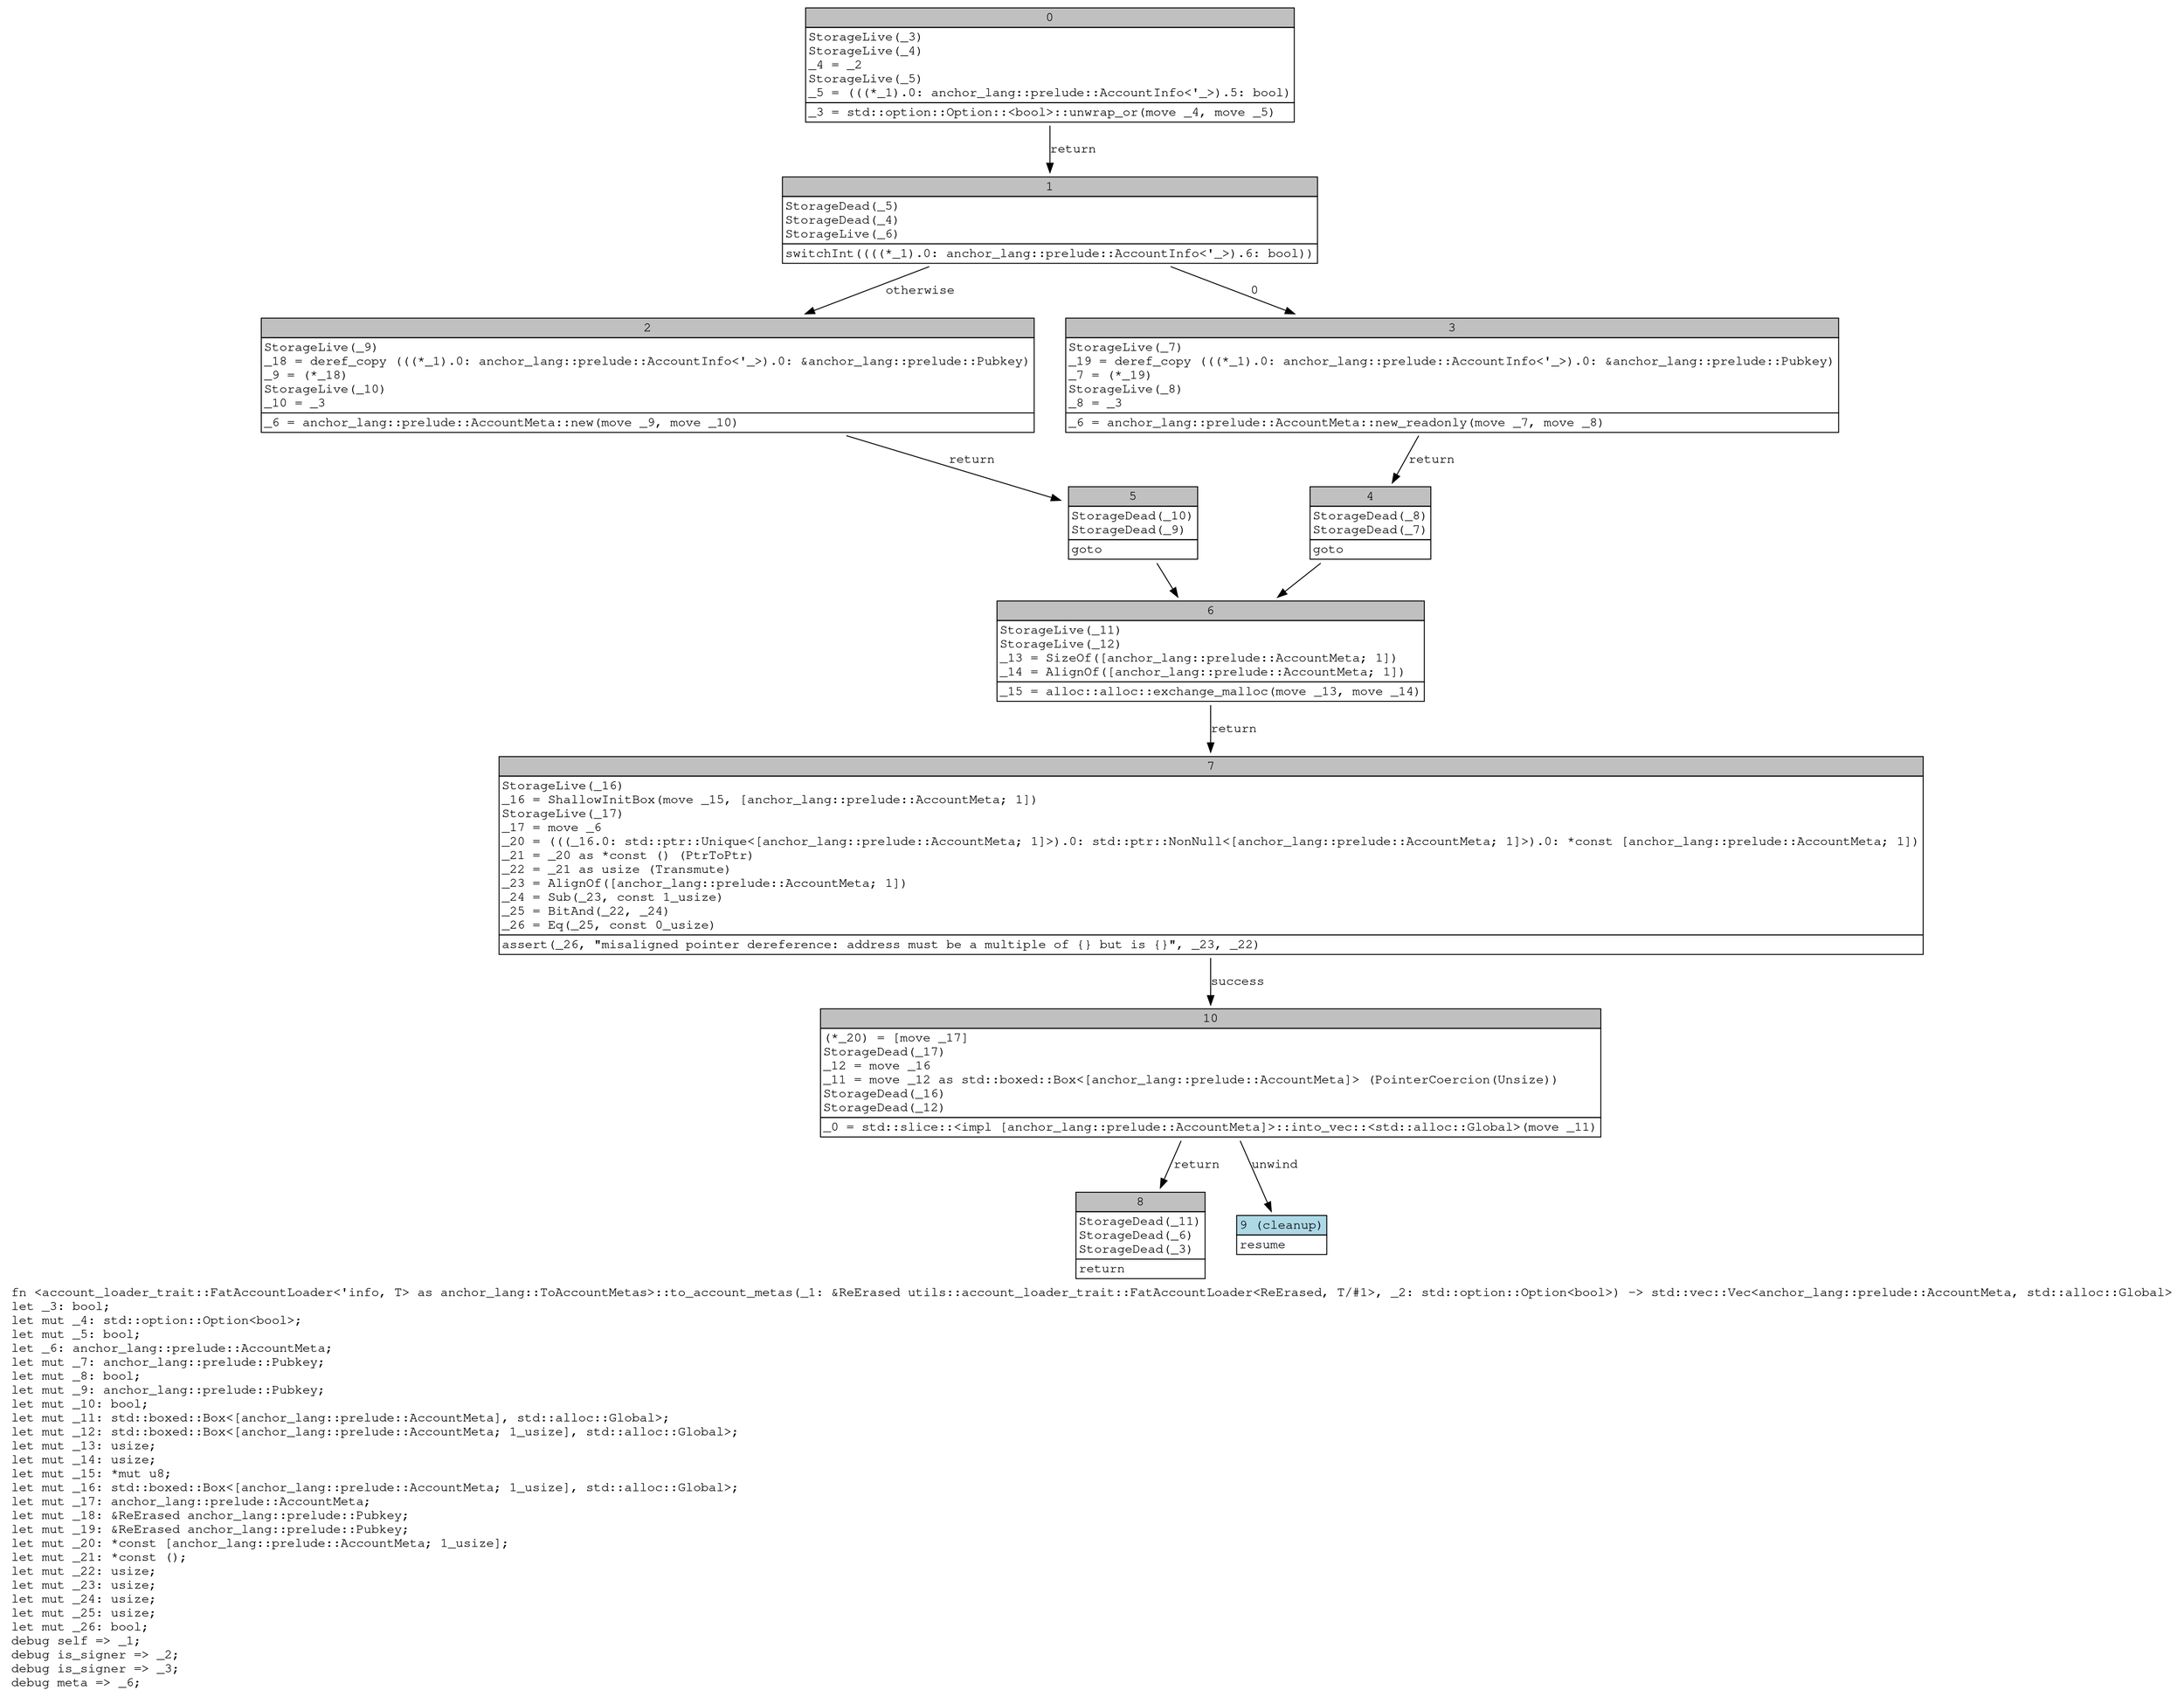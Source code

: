 digraph Mir_0_2151 {
    graph [fontname="Courier, monospace"];
    node [fontname="Courier, monospace"];
    edge [fontname="Courier, monospace"];
    label=<fn &lt;account_loader_trait::FatAccountLoader&lt;'info, T&gt; as anchor_lang::ToAccountMetas&gt;::to_account_metas(_1: &amp;ReErased utils::account_loader_trait::FatAccountLoader&lt;ReErased, T/#1&gt;, _2: std::option::Option&lt;bool&gt;) -&gt; std::vec::Vec&lt;anchor_lang::prelude::AccountMeta, std::alloc::Global&gt;<br align="left"/>let _3: bool;<br align="left"/>let mut _4: std::option::Option&lt;bool&gt;;<br align="left"/>let mut _5: bool;<br align="left"/>let _6: anchor_lang::prelude::AccountMeta;<br align="left"/>let mut _7: anchor_lang::prelude::Pubkey;<br align="left"/>let mut _8: bool;<br align="left"/>let mut _9: anchor_lang::prelude::Pubkey;<br align="left"/>let mut _10: bool;<br align="left"/>let mut _11: std::boxed::Box&lt;[anchor_lang::prelude::AccountMeta], std::alloc::Global&gt;;<br align="left"/>let mut _12: std::boxed::Box&lt;[anchor_lang::prelude::AccountMeta; 1_usize], std::alloc::Global&gt;;<br align="left"/>let mut _13: usize;<br align="left"/>let mut _14: usize;<br align="left"/>let mut _15: *mut u8;<br align="left"/>let mut _16: std::boxed::Box&lt;[anchor_lang::prelude::AccountMeta; 1_usize], std::alloc::Global&gt;;<br align="left"/>let mut _17: anchor_lang::prelude::AccountMeta;<br align="left"/>let mut _18: &amp;ReErased anchor_lang::prelude::Pubkey;<br align="left"/>let mut _19: &amp;ReErased anchor_lang::prelude::Pubkey;<br align="left"/>let mut _20: *const [anchor_lang::prelude::AccountMeta; 1_usize];<br align="left"/>let mut _21: *const ();<br align="left"/>let mut _22: usize;<br align="left"/>let mut _23: usize;<br align="left"/>let mut _24: usize;<br align="left"/>let mut _25: usize;<br align="left"/>let mut _26: bool;<br align="left"/>debug self =&gt; _1;<br align="left"/>debug is_signer =&gt; _2;<br align="left"/>debug is_signer =&gt; _3;<br align="left"/>debug meta =&gt; _6;<br align="left"/>>;
    bb0__0_2151 [shape="none", label=<<table border="0" cellborder="1" cellspacing="0"><tr><td bgcolor="gray" align="center" colspan="1">0</td></tr><tr><td align="left" balign="left">StorageLive(_3)<br/>StorageLive(_4)<br/>_4 = _2<br/>StorageLive(_5)<br/>_5 = (((*_1).0: anchor_lang::prelude::AccountInfo&lt;'_&gt;).5: bool)<br/></td></tr><tr><td align="left">_3 = std::option::Option::&lt;bool&gt;::unwrap_or(move _4, move _5)</td></tr></table>>];
    bb1__0_2151 [shape="none", label=<<table border="0" cellborder="1" cellspacing="0"><tr><td bgcolor="gray" align="center" colspan="1">1</td></tr><tr><td align="left" balign="left">StorageDead(_5)<br/>StorageDead(_4)<br/>StorageLive(_6)<br/></td></tr><tr><td align="left">switchInt((((*_1).0: anchor_lang::prelude::AccountInfo&lt;'_&gt;).6: bool))</td></tr></table>>];
    bb2__0_2151 [shape="none", label=<<table border="0" cellborder="1" cellspacing="0"><tr><td bgcolor="gray" align="center" colspan="1">2</td></tr><tr><td align="left" balign="left">StorageLive(_9)<br/>_18 = deref_copy (((*_1).0: anchor_lang::prelude::AccountInfo&lt;'_&gt;).0: &amp;anchor_lang::prelude::Pubkey)<br/>_9 = (*_18)<br/>StorageLive(_10)<br/>_10 = _3<br/></td></tr><tr><td align="left">_6 = anchor_lang::prelude::AccountMeta::new(move _9, move _10)</td></tr></table>>];
    bb3__0_2151 [shape="none", label=<<table border="0" cellborder="1" cellspacing="0"><tr><td bgcolor="gray" align="center" colspan="1">3</td></tr><tr><td align="left" balign="left">StorageLive(_7)<br/>_19 = deref_copy (((*_1).0: anchor_lang::prelude::AccountInfo&lt;'_&gt;).0: &amp;anchor_lang::prelude::Pubkey)<br/>_7 = (*_19)<br/>StorageLive(_8)<br/>_8 = _3<br/></td></tr><tr><td align="left">_6 = anchor_lang::prelude::AccountMeta::new_readonly(move _7, move _8)</td></tr></table>>];
    bb4__0_2151 [shape="none", label=<<table border="0" cellborder="1" cellspacing="0"><tr><td bgcolor="gray" align="center" colspan="1">4</td></tr><tr><td align="left" balign="left">StorageDead(_8)<br/>StorageDead(_7)<br/></td></tr><tr><td align="left">goto</td></tr></table>>];
    bb5__0_2151 [shape="none", label=<<table border="0" cellborder="1" cellspacing="0"><tr><td bgcolor="gray" align="center" colspan="1">5</td></tr><tr><td align="left" balign="left">StorageDead(_10)<br/>StorageDead(_9)<br/></td></tr><tr><td align="left">goto</td></tr></table>>];
    bb6__0_2151 [shape="none", label=<<table border="0" cellborder="1" cellspacing="0"><tr><td bgcolor="gray" align="center" colspan="1">6</td></tr><tr><td align="left" balign="left">StorageLive(_11)<br/>StorageLive(_12)<br/>_13 = SizeOf([anchor_lang::prelude::AccountMeta; 1])<br/>_14 = AlignOf([anchor_lang::prelude::AccountMeta; 1])<br/></td></tr><tr><td align="left">_15 = alloc::alloc::exchange_malloc(move _13, move _14)</td></tr></table>>];
    bb7__0_2151 [shape="none", label=<<table border="0" cellborder="1" cellspacing="0"><tr><td bgcolor="gray" align="center" colspan="1">7</td></tr><tr><td align="left" balign="left">StorageLive(_16)<br/>_16 = ShallowInitBox(move _15, [anchor_lang::prelude::AccountMeta; 1])<br/>StorageLive(_17)<br/>_17 = move _6<br/>_20 = (((_16.0: std::ptr::Unique&lt;[anchor_lang::prelude::AccountMeta; 1]&gt;).0: std::ptr::NonNull&lt;[anchor_lang::prelude::AccountMeta; 1]&gt;).0: *const [anchor_lang::prelude::AccountMeta; 1])<br/>_21 = _20 as *const () (PtrToPtr)<br/>_22 = _21 as usize (Transmute)<br/>_23 = AlignOf([anchor_lang::prelude::AccountMeta; 1])<br/>_24 = Sub(_23, const 1_usize)<br/>_25 = BitAnd(_22, _24)<br/>_26 = Eq(_25, const 0_usize)<br/></td></tr><tr><td align="left">assert(_26, &quot;misaligned pointer dereference: address must be a multiple of {} but is {}&quot;, _23, _22)</td></tr></table>>];
    bb8__0_2151 [shape="none", label=<<table border="0" cellborder="1" cellspacing="0"><tr><td bgcolor="gray" align="center" colspan="1">8</td></tr><tr><td align="left" balign="left">StorageDead(_11)<br/>StorageDead(_6)<br/>StorageDead(_3)<br/></td></tr><tr><td align="left">return</td></tr></table>>];
    bb9__0_2151 [shape="none", label=<<table border="0" cellborder="1" cellspacing="0"><tr><td bgcolor="lightblue" align="center" colspan="1">9 (cleanup)</td></tr><tr><td align="left">resume</td></tr></table>>];
    bb10__0_2151 [shape="none", label=<<table border="0" cellborder="1" cellspacing="0"><tr><td bgcolor="gray" align="center" colspan="1">10</td></tr><tr><td align="left" balign="left">(*_20) = [move _17]<br/>StorageDead(_17)<br/>_12 = move _16<br/>_11 = move _12 as std::boxed::Box&lt;[anchor_lang::prelude::AccountMeta]&gt; (PointerCoercion(Unsize))<br/>StorageDead(_16)<br/>StorageDead(_12)<br/></td></tr><tr><td align="left">_0 = std::slice::&lt;impl [anchor_lang::prelude::AccountMeta]&gt;::into_vec::&lt;std::alloc::Global&gt;(move _11)</td></tr></table>>];
    bb0__0_2151 -> bb1__0_2151 [label="return"];
    bb1__0_2151 -> bb3__0_2151 [label="0"];
    bb1__0_2151 -> bb2__0_2151 [label="otherwise"];
    bb2__0_2151 -> bb5__0_2151 [label="return"];
    bb3__0_2151 -> bb4__0_2151 [label="return"];
    bb4__0_2151 -> bb6__0_2151 [label=""];
    bb5__0_2151 -> bb6__0_2151 [label=""];
    bb6__0_2151 -> bb7__0_2151 [label="return"];
    bb7__0_2151 -> bb10__0_2151 [label="success"];
    bb10__0_2151 -> bb8__0_2151 [label="return"];
    bb10__0_2151 -> bb9__0_2151 [label="unwind"];
}
